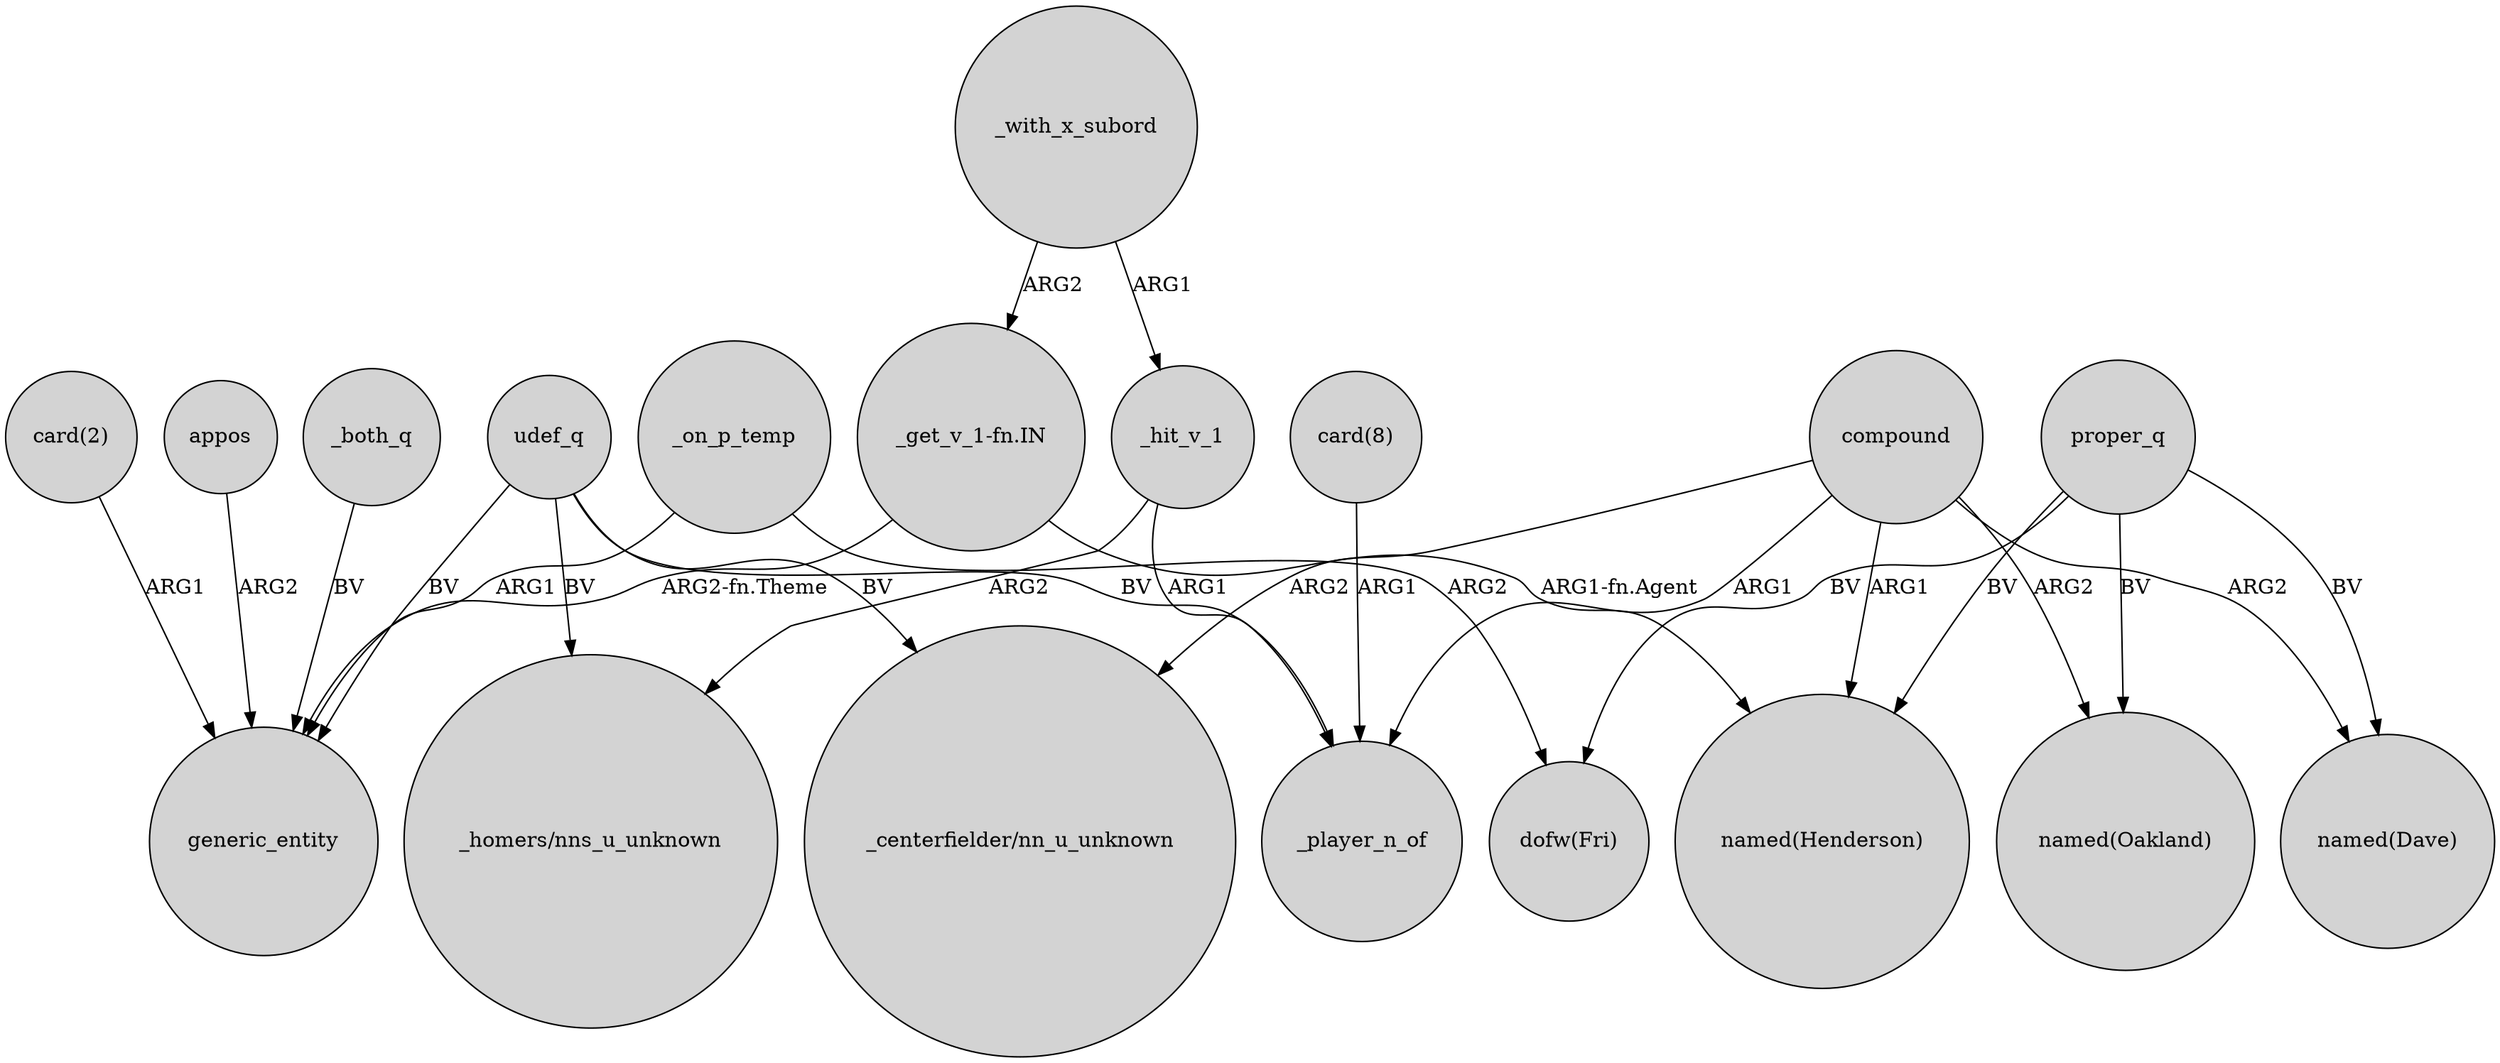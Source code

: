 digraph {
	node [shape=circle style=filled]
	proper_q -> "dofw(Fri)" [label=BV]
	udef_q -> generic_entity [label=BV]
	_hit_v_1 -> _player_n_of [label=ARG1]
	udef_q -> _player_n_of [label=BV]
	appos -> generic_entity [label=ARG2]
	"_get_v_1-fn.IN" -> "named(Henderson)" [label="ARG1-fn.Agent"]
	udef_q -> "_homers/nns_u_unknown" [label=BV]
	compound -> "named(Oakland)" [label=ARG2]
	_both_q -> generic_entity [label=BV]
	_on_p_temp -> generic_entity [label=ARG1]
	proper_q -> "named(Henderson)" [label=BV]
	_hit_v_1 -> "_homers/nns_u_unknown" [label=ARG2]
	udef_q -> "_centerfielder/nn_u_unknown" [label=BV]
	compound -> "named(Dave)" [label=ARG2]
	compound -> "named(Henderson)" [label=ARG1]
	_on_p_temp -> "dofw(Fri)" [label=ARG2]
	"_get_v_1-fn.IN" -> generic_entity [label="ARG2-fn.Theme"]
	proper_q -> "named(Dave)" [label=BV]
	proper_q -> "named(Oakland)" [label=BV]
	_with_x_subord -> "_get_v_1-fn.IN" [label=ARG2]
	_with_x_subord -> _hit_v_1 [label=ARG1]
	"card(8)" -> _player_n_of [label=ARG1]
	compound -> _player_n_of [label=ARG1]
	"card(2)" -> generic_entity [label=ARG1]
	compound -> "_centerfielder/nn_u_unknown" [label=ARG2]
}
